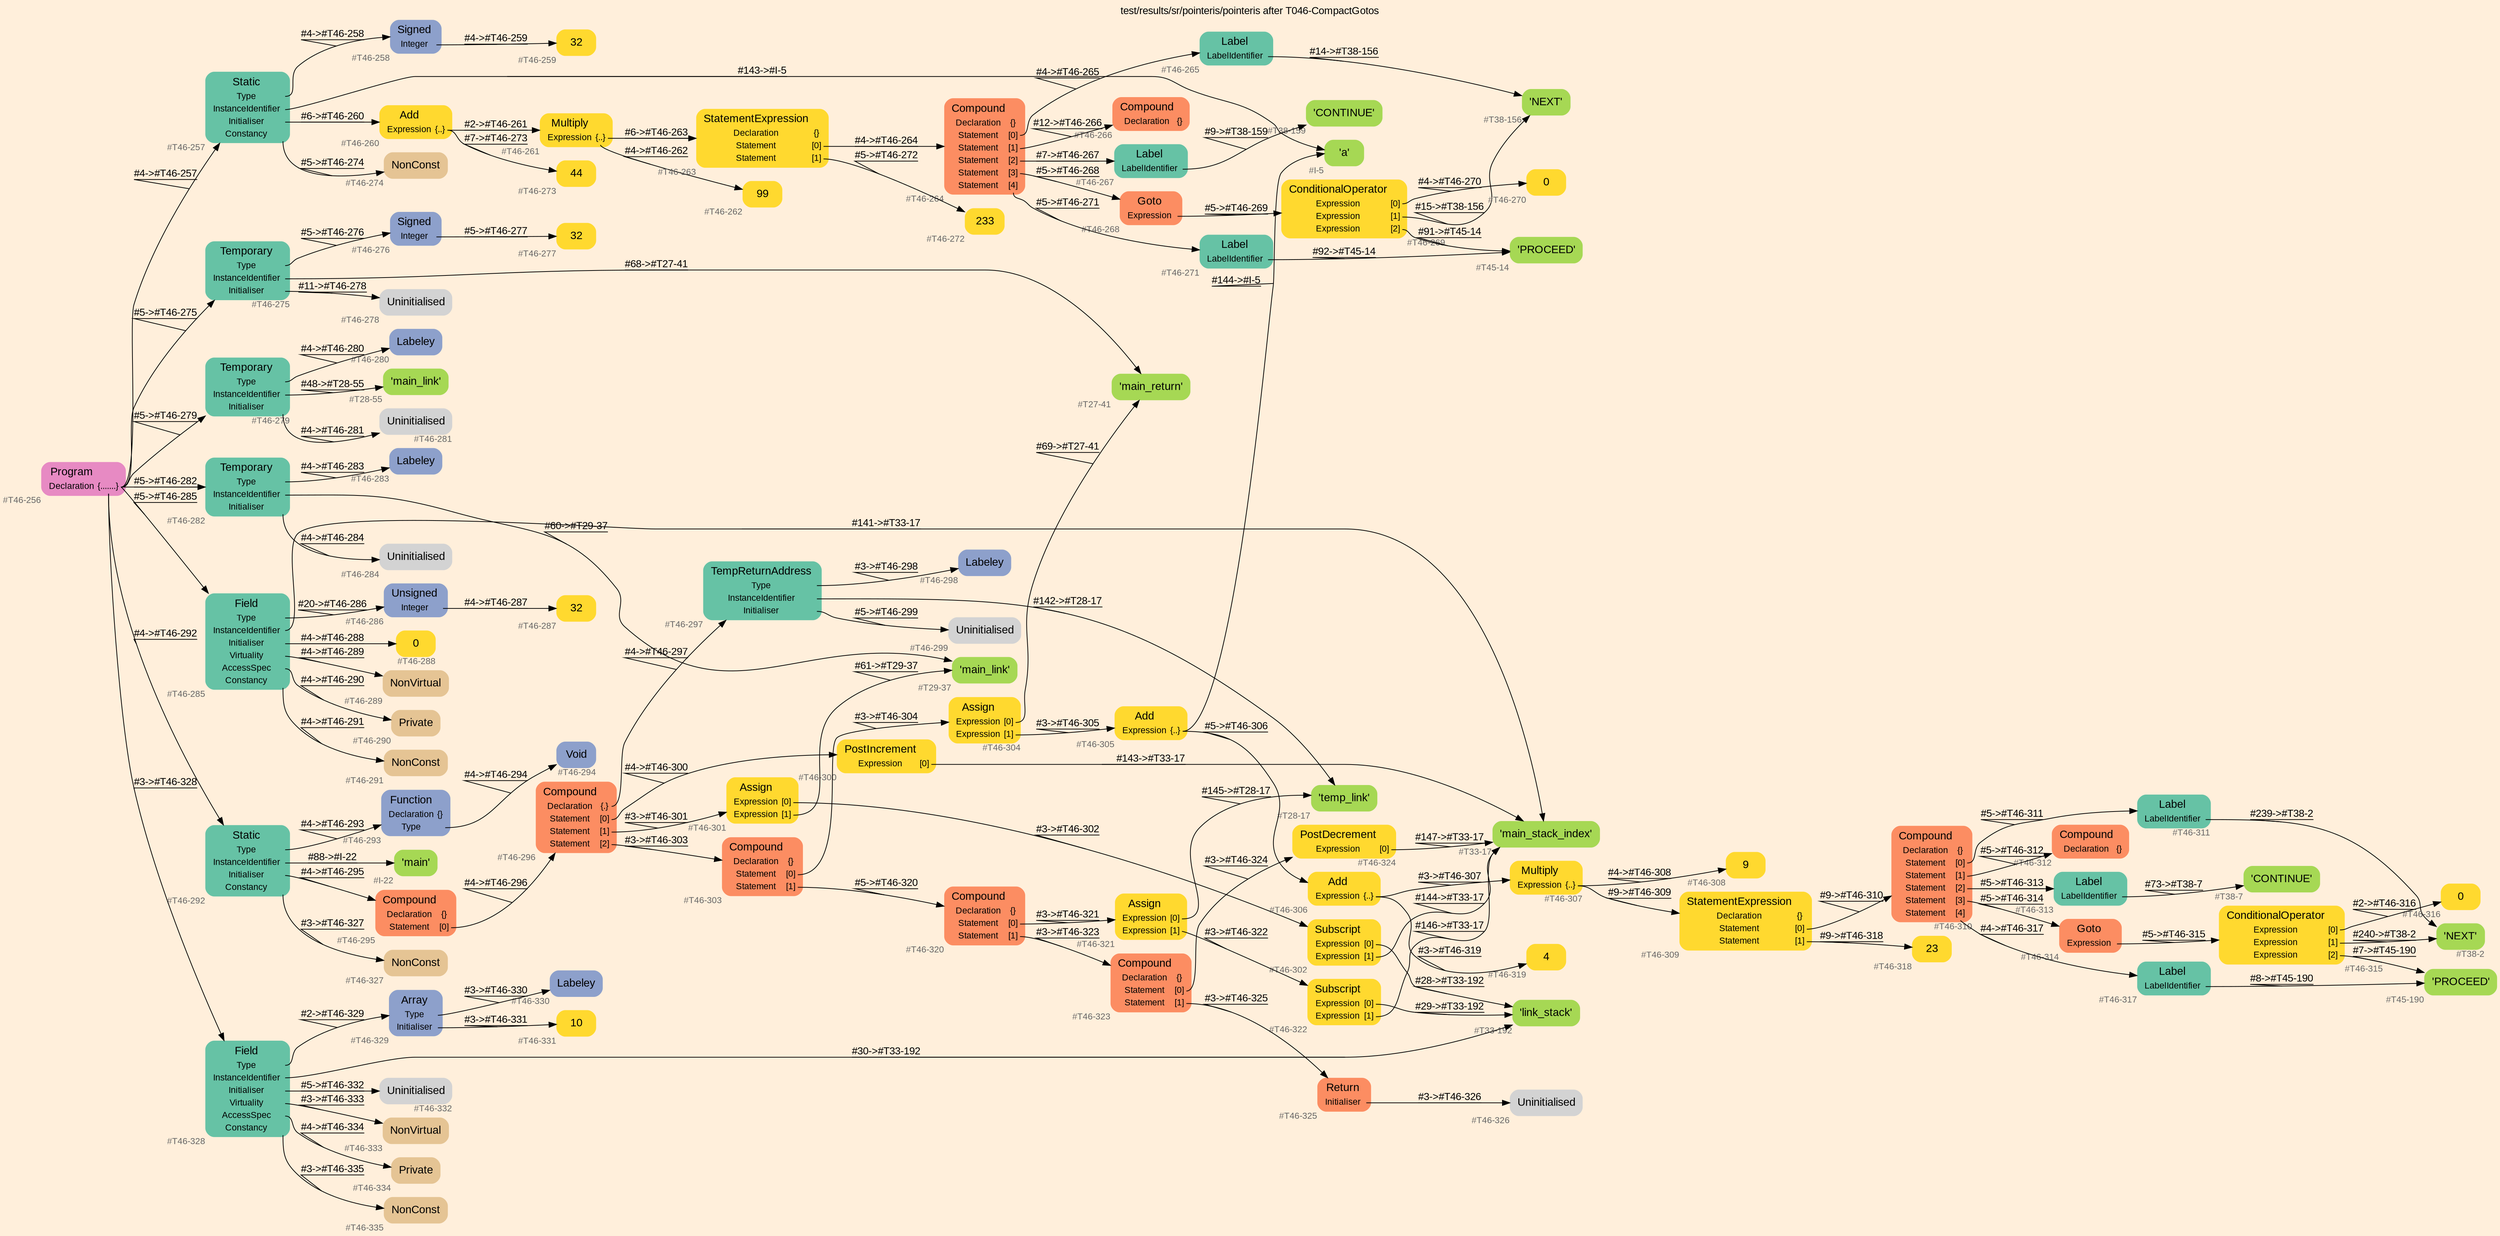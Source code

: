 digraph "test/results/sr/pointeris/pointeris after T046-CompactGotos" {
label = "test/results/sr/pointeris/pointeris after T046-CompactGotos"
labelloc = t
graph [
    rankdir = "LR"
    ranksep = 0.3
    bgcolor = antiquewhite1
    color = black
    fontcolor = black
    fontname = "Arial"
];
node [
    fontname = "Arial"
];
edge [
    fontname = "Arial"
];

// -------------------- node figure --------------------
// -------- block #T46-256 ----------
"#T46-256" [
    fillcolor = "/set28/4"
    xlabel = "#T46-256"
    fontsize = "12"
    fontcolor = grey40
    shape = "plaintext"
    label = <<TABLE BORDER="0" CELLBORDER="0" CELLSPACING="0">
     <TR><TD><FONT COLOR="black" POINT-SIZE="15">Program</FONT></TD></TR>
     <TR><TD><FONT COLOR="black" POINT-SIZE="12">Declaration</FONT></TD><TD PORT="port0"><FONT COLOR="black" POINT-SIZE="12">{.......}</FONT></TD></TR>
    </TABLE>>
    style = "rounded,filled"
];

// -------- block #T46-257 ----------
"#T46-257" [
    fillcolor = "/set28/1"
    xlabel = "#T46-257"
    fontsize = "12"
    fontcolor = grey40
    shape = "plaintext"
    label = <<TABLE BORDER="0" CELLBORDER="0" CELLSPACING="0">
     <TR><TD><FONT COLOR="black" POINT-SIZE="15">Static</FONT></TD></TR>
     <TR><TD><FONT COLOR="black" POINT-SIZE="12">Type</FONT></TD><TD PORT="port0"></TD></TR>
     <TR><TD><FONT COLOR="black" POINT-SIZE="12">InstanceIdentifier</FONT></TD><TD PORT="port1"></TD></TR>
     <TR><TD><FONT COLOR="black" POINT-SIZE="12">Initialiser</FONT></TD><TD PORT="port2"></TD></TR>
     <TR><TD><FONT COLOR="black" POINT-SIZE="12">Constancy</FONT></TD><TD PORT="port3"></TD></TR>
    </TABLE>>
    style = "rounded,filled"
];

// -------- block #T46-258 ----------
"#T46-258" [
    fillcolor = "/set28/3"
    xlabel = "#T46-258"
    fontsize = "12"
    fontcolor = grey40
    shape = "plaintext"
    label = <<TABLE BORDER="0" CELLBORDER="0" CELLSPACING="0">
     <TR><TD><FONT COLOR="black" POINT-SIZE="15">Signed</FONT></TD></TR>
     <TR><TD><FONT COLOR="black" POINT-SIZE="12">Integer</FONT></TD><TD PORT="port0"></TD></TR>
    </TABLE>>
    style = "rounded,filled"
];

// -------- block #T46-259 ----------
"#T46-259" [
    fillcolor = "/set28/6"
    xlabel = "#T46-259"
    fontsize = "12"
    fontcolor = grey40
    shape = "plaintext"
    label = <<TABLE BORDER="0" CELLBORDER="0" CELLSPACING="0">
     <TR><TD><FONT COLOR="black" POINT-SIZE="15">32</FONT></TD></TR>
    </TABLE>>
    style = "rounded,filled"
];

// -------- block #I-5 ----------
"#I-5" [
    fillcolor = "/set28/5"
    xlabel = "#I-5"
    fontsize = "12"
    fontcolor = grey40
    shape = "plaintext"
    label = <<TABLE BORDER="0" CELLBORDER="0" CELLSPACING="0">
     <TR><TD><FONT COLOR="black" POINT-SIZE="15">'a'</FONT></TD></TR>
    </TABLE>>
    style = "rounded,filled"
];

// -------- block #T46-260 ----------
"#T46-260" [
    fillcolor = "/set28/6"
    xlabel = "#T46-260"
    fontsize = "12"
    fontcolor = grey40
    shape = "plaintext"
    label = <<TABLE BORDER="0" CELLBORDER="0" CELLSPACING="0">
     <TR><TD><FONT COLOR="black" POINT-SIZE="15">Add</FONT></TD></TR>
     <TR><TD><FONT COLOR="black" POINT-SIZE="12">Expression</FONT></TD><TD PORT="port0"><FONT COLOR="black" POINT-SIZE="12">{..}</FONT></TD></TR>
    </TABLE>>
    style = "rounded,filled"
];

// -------- block #T46-261 ----------
"#T46-261" [
    fillcolor = "/set28/6"
    xlabel = "#T46-261"
    fontsize = "12"
    fontcolor = grey40
    shape = "plaintext"
    label = <<TABLE BORDER="0" CELLBORDER="0" CELLSPACING="0">
     <TR><TD><FONT COLOR="black" POINT-SIZE="15">Multiply</FONT></TD></TR>
     <TR><TD><FONT COLOR="black" POINT-SIZE="12">Expression</FONT></TD><TD PORT="port0"><FONT COLOR="black" POINT-SIZE="12">{..}</FONT></TD></TR>
    </TABLE>>
    style = "rounded,filled"
];

// -------- block #T46-262 ----------
"#T46-262" [
    fillcolor = "/set28/6"
    xlabel = "#T46-262"
    fontsize = "12"
    fontcolor = grey40
    shape = "plaintext"
    label = <<TABLE BORDER="0" CELLBORDER="0" CELLSPACING="0">
     <TR><TD><FONT COLOR="black" POINT-SIZE="15">99</FONT></TD></TR>
    </TABLE>>
    style = "rounded,filled"
];

// -------- block #T46-263 ----------
"#T46-263" [
    fillcolor = "/set28/6"
    xlabel = "#T46-263"
    fontsize = "12"
    fontcolor = grey40
    shape = "plaintext"
    label = <<TABLE BORDER="0" CELLBORDER="0" CELLSPACING="0">
     <TR><TD><FONT COLOR="black" POINT-SIZE="15">StatementExpression</FONT></TD></TR>
     <TR><TD><FONT COLOR="black" POINT-SIZE="12">Declaration</FONT></TD><TD PORT="port0"><FONT COLOR="black" POINT-SIZE="12">{}</FONT></TD></TR>
     <TR><TD><FONT COLOR="black" POINT-SIZE="12">Statement</FONT></TD><TD PORT="port1"><FONT COLOR="black" POINT-SIZE="12">[0]</FONT></TD></TR>
     <TR><TD><FONT COLOR="black" POINT-SIZE="12">Statement</FONT></TD><TD PORT="port2"><FONT COLOR="black" POINT-SIZE="12">[1]</FONT></TD></TR>
    </TABLE>>
    style = "rounded,filled"
];

// -------- block #T46-264 ----------
"#T46-264" [
    fillcolor = "/set28/2"
    xlabel = "#T46-264"
    fontsize = "12"
    fontcolor = grey40
    shape = "plaintext"
    label = <<TABLE BORDER="0" CELLBORDER="0" CELLSPACING="0">
     <TR><TD><FONT COLOR="black" POINT-SIZE="15">Compound</FONT></TD></TR>
     <TR><TD><FONT COLOR="black" POINT-SIZE="12">Declaration</FONT></TD><TD PORT="port0"><FONT COLOR="black" POINT-SIZE="12">{}</FONT></TD></TR>
     <TR><TD><FONT COLOR="black" POINT-SIZE="12">Statement</FONT></TD><TD PORT="port1"><FONT COLOR="black" POINT-SIZE="12">[0]</FONT></TD></TR>
     <TR><TD><FONT COLOR="black" POINT-SIZE="12">Statement</FONT></TD><TD PORT="port2"><FONT COLOR="black" POINT-SIZE="12">[1]</FONT></TD></TR>
     <TR><TD><FONT COLOR="black" POINT-SIZE="12">Statement</FONT></TD><TD PORT="port3"><FONT COLOR="black" POINT-SIZE="12">[2]</FONT></TD></TR>
     <TR><TD><FONT COLOR="black" POINT-SIZE="12">Statement</FONT></TD><TD PORT="port4"><FONT COLOR="black" POINT-SIZE="12">[3]</FONT></TD></TR>
     <TR><TD><FONT COLOR="black" POINT-SIZE="12">Statement</FONT></TD><TD PORT="port5"><FONT COLOR="black" POINT-SIZE="12">[4]</FONT></TD></TR>
    </TABLE>>
    style = "rounded,filled"
];

// -------- block #T46-265 ----------
"#T46-265" [
    fillcolor = "/set28/1"
    xlabel = "#T46-265"
    fontsize = "12"
    fontcolor = grey40
    shape = "plaintext"
    label = <<TABLE BORDER="0" CELLBORDER="0" CELLSPACING="0">
     <TR><TD><FONT COLOR="black" POINT-SIZE="15">Label</FONT></TD></TR>
     <TR><TD><FONT COLOR="black" POINT-SIZE="12">LabelIdentifier</FONT></TD><TD PORT="port0"></TD></TR>
    </TABLE>>
    style = "rounded,filled"
];

// -------- block #T38-156 ----------
"#T38-156" [
    fillcolor = "/set28/5"
    xlabel = "#T38-156"
    fontsize = "12"
    fontcolor = grey40
    shape = "plaintext"
    label = <<TABLE BORDER="0" CELLBORDER="0" CELLSPACING="0">
     <TR><TD><FONT COLOR="black" POINT-SIZE="15">'NEXT'</FONT></TD></TR>
    </TABLE>>
    style = "rounded,filled"
];

// -------- block #T46-266 ----------
"#T46-266" [
    fillcolor = "/set28/2"
    xlabel = "#T46-266"
    fontsize = "12"
    fontcolor = grey40
    shape = "plaintext"
    label = <<TABLE BORDER="0" CELLBORDER="0" CELLSPACING="0">
     <TR><TD><FONT COLOR="black" POINT-SIZE="15">Compound</FONT></TD></TR>
     <TR><TD><FONT COLOR="black" POINT-SIZE="12">Declaration</FONT></TD><TD PORT="port0"><FONT COLOR="black" POINT-SIZE="12">{}</FONT></TD></TR>
    </TABLE>>
    style = "rounded,filled"
];

// -------- block #T46-267 ----------
"#T46-267" [
    fillcolor = "/set28/1"
    xlabel = "#T46-267"
    fontsize = "12"
    fontcolor = grey40
    shape = "plaintext"
    label = <<TABLE BORDER="0" CELLBORDER="0" CELLSPACING="0">
     <TR><TD><FONT COLOR="black" POINT-SIZE="15">Label</FONT></TD></TR>
     <TR><TD><FONT COLOR="black" POINT-SIZE="12">LabelIdentifier</FONT></TD><TD PORT="port0"></TD></TR>
    </TABLE>>
    style = "rounded,filled"
];

// -------- block #T38-159 ----------
"#T38-159" [
    fillcolor = "/set28/5"
    xlabel = "#T38-159"
    fontsize = "12"
    fontcolor = grey40
    shape = "plaintext"
    label = <<TABLE BORDER="0" CELLBORDER="0" CELLSPACING="0">
     <TR><TD><FONT COLOR="black" POINT-SIZE="15">'CONTINUE'</FONT></TD></TR>
    </TABLE>>
    style = "rounded,filled"
];

// -------- block #T46-268 ----------
"#T46-268" [
    fillcolor = "/set28/2"
    xlabel = "#T46-268"
    fontsize = "12"
    fontcolor = grey40
    shape = "plaintext"
    label = <<TABLE BORDER="0" CELLBORDER="0" CELLSPACING="0">
     <TR><TD><FONT COLOR="black" POINT-SIZE="15">Goto</FONT></TD></TR>
     <TR><TD><FONT COLOR="black" POINT-SIZE="12">Expression</FONT></TD><TD PORT="port0"></TD></TR>
    </TABLE>>
    style = "rounded,filled"
];

// -------- block #T46-269 ----------
"#T46-269" [
    fillcolor = "/set28/6"
    xlabel = "#T46-269"
    fontsize = "12"
    fontcolor = grey40
    shape = "plaintext"
    label = <<TABLE BORDER="0" CELLBORDER="0" CELLSPACING="0">
     <TR><TD><FONT COLOR="black" POINT-SIZE="15">ConditionalOperator</FONT></TD></TR>
     <TR><TD><FONT COLOR="black" POINT-SIZE="12">Expression</FONT></TD><TD PORT="port0"><FONT COLOR="black" POINT-SIZE="12">[0]</FONT></TD></TR>
     <TR><TD><FONT COLOR="black" POINT-SIZE="12">Expression</FONT></TD><TD PORT="port1"><FONT COLOR="black" POINT-SIZE="12">[1]</FONT></TD></TR>
     <TR><TD><FONT COLOR="black" POINT-SIZE="12">Expression</FONT></TD><TD PORT="port2"><FONT COLOR="black" POINT-SIZE="12">[2]</FONT></TD></TR>
    </TABLE>>
    style = "rounded,filled"
];

// -------- block #T46-270 ----------
"#T46-270" [
    fillcolor = "/set28/6"
    xlabel = "#T46-270"
    fontsize = "12"
    fontcolor = grey40
    shape = "plaintext"
    label = <<TABLE BORDER="0" CELLBORDER="0" CELLSPACING="0">
     <TR><TD><FONT COLOR="black" POINT-SIZE="15">0</FONT></TD></TR>
    </TABLE>>
    style = "rounded,filled"
];

// -------- block #T45-14 ----------
"#T45-14" [
    fillcolor = "/set28/5"
    xlabel = "#T45-14"
    fontsize = "12"
    fontcolor = grey40
    shape = "plaintext"
    label = <<TABLE BORDER="0" CELLBORDER="0" CELLSPACING="0">
     <TR><TD><FONT COLOR="black" POINT-SIZE="15">'PROCEED'</FONT></TD></TR>
    </TABLE>>
    style = "rounded,filled"
];

// -------- block #T46-271 ----------
"#T46-271" [
    fillcolor = "/set28/1"
    xlabel = "#T46-271"
    fontsize = "12"
    fontcolor = grey40
    shape = "plaintext"
    label = <<TABLE BORDER="0" CELLBORDER="0" CELLSPACING="0">
     <TR><TD><FONT COLOR="black" POINT-SIZE="15">Label</FONT></TD></TR>
     <TR><TD><FONT COLOR="black" POINT-SIZE="12">LabelIdentifier</FONT></TD><TD PORT="port0"></TD></TR>
    </TABLE>>
    style = "rounded,filled"
];

// -------- block #T46-272 ----------
"#T46-272" [
    fillcolor = "/set28/6"
    xlabel = "#T46-272"
    fontsize = "12"
    fontcolor = grey40
    shape = "plaintext"
    label = <<TABLE BORDER="0" CELLBORDER="0" CELLSPACING="0">
     <TR><TD><FONT COLOR="black" POINT-SIZE="15">233</FONT></TD></TR>
    </TABLE>>
    style = "rounded,filled"
];

// -------- block #T46-273 ----------
"#T46-273" [
    fillcolor = "/set28/6"
    xlabel = "#T46-273"
    fontsize = "12"
    fontcolor = grey40
    shape = "plaintext"
    label = <<TABLE BORDER="0" CELLBORDER="0" CELLSPACING="0">
     <TR><TD><FONT COLOR="black" POINT-SIZE="15">44</FONT></TD></TR>
    </TABLE>>
    style = "rounded,filled"
];

// -------- block #T46-274 ----------
"#T46-274" [
    fillcolor = "/set28/7"
    xlabel = "#T46-274"
    fontsize = "12"
    fontcolor = grey40
    shape = "plaintext"
    label = <<TABLE BORDER="0" CELLBORDER="0" CELLSPACING="0">
     <TR><TD><FONT COLOR="black" POINT-SIZE="15">NonConst</FONT></TD></TR>
    </TABLE>>
    style = "rounded,filled"
];

// -------- block #T46-275 ----------
"#T46-275" [
    fillcolor = "/set28/1"
    xlabel = "#T46-275"
    fontsize = "12"
    fontcolor = grey40
    shape = "plaintext"
    label = <<TABLE BORDER="0" CELLBORDER="0" CELLSPACING="0">
     <TR><TD><FONT COLOR="black" POINT-SIZE="15">Temporary</FONT></TD></TR>
     <TR><TD><FONT COLOR="black" POINT-SIZE="12">Type</FONT></TD><TD PORT="port0"></TD></TR>
     <TR><TD><FONT COLOR="black" POINT-SIZE="12">InstanceIdentifier</FONT></TD><TD PORT="port1"></TD></TR>
     <TR><TD><FONT COLOR="black" POINT-SIZE="12">Initialiser</FONT></TD><TD PORT="port2"></TD></TR>
    </TABLE>>
    style = "rounded,filled"
];

// -------- block #T46-276 ----------
"#T46-276" [
    fillcolor = "/set28/3"
    xlabel = "#T46-276"
    fontsize = "12"
    fontcolor = grey40
    shape = "plaintext"
    label = <<TABLE BORDER="0" CELLBORDER="0" CELLSPACING="0">
     <TR><TD><FONT COLOR="black" POINT-SIZE="15">Signed</FONT></TD></TR>
     <TR><TD><FONT COLOR="black" POINT-SIZE="12">Integer</FONT></TD><TD PORT="port0"></TD></TR>
    </TABLE>>
    style = "rounded,filled"
];

// -------- block #T46-277 ----------
"#T46-277" [
    fillcolor = "/set28/6"
    xlabel = "#T46-277"
    fontsize = "12"
    fontcolor = grey40
    shape = "plaintext"
    label = <<TABLE BORDER="0" CELLBORDER="0" CELLSPACING="0">
     <TR><TD><FONT COLOR="black" POINT-SIZE="15">32</FONT></TD></TR>
    </TABLE>>
    style = "rounded,filled"
];

// -------- block #T27-41 ----------
"#T27-41" [
    fillcolor = "/set28/5"
    xlabel = "#T27-41"
    fontsize = "12"
    fontcolor = grey40
    shape = "plaintext"
    label = <<TABLE BORDER="0" CELLBORDER="0" CELLSPACING="0">
     <TR><TD><FONT COLOR="black" POINT-SIZE="15">'main_return'</FONT></TD></TR>
    </TABLE>>
    style = "rounded,filled"
];

// -------- block #T46-278 ----------
"#T46-278" [
    xlabel = "#T46-278"
    fontsize = "12"
    fontcolor = grey40
    shape = "plaintext"
    label = <<TABLE BORDER="0" CELLBORDER="0" CELLSPACING="0">
     <TR><TD><FONT COLOR="black" POINT-SIZE="15">Uninitialised</FONT></TD></TR>
    </TABLE>>
    style = "rounded,filled"
];

// -------- block #T46-279 ----------
"#T46-279" [
    fillcolor = "/set28/1"
    xlabel = "#T46-279"
    fontsize = "12"
    fontcolor = grey40
    shape = "plaintext"
    label = <<TABLE BORDER="0" CELLBORDER="0" CELLSPACING="0">
     <TR><TD><FONT COLOR="black" POINT-SIZE="15">Temporary</FONT></TD></TR>
     <TR><TD><FONT COLOR="black" POINT-SIZE="12">Type</FONT></TD><TD PORT="port0"></TD></TR>
     <TR><TD><FONT COLOR="black" POINT-SIZE="12">InstanceIdentifier</FONT></TD><TD PORT="port1"></TD></TR>
     <TR><TD><FONT COLOR="black" POINT-SIZE="12">Initialiser</FONT></TD><TD PORT="port2"></TD></TR>
    </TABLE>>
    style = "rounded,filled"
];

// -------- block #T46-280 ----------
"#T46-280" [
    fillcolor = "/set28/3"
    xlabel = "#T46-280"
    fontsize = "12"
    fontcolor = grey40
    shape = "plaintext"
    label = <<TABLE BORDER="0" CELLBORDER="0" CELLSPACING="0">
     <TR><TD><FONT COLOR="black" POINT-SIZE="15">Labeley</FONT></TD></TR>
    </TABLE>>
    style = "rounded,filled"
];

// -------- block #T28-55 ----------
"#T28-55" [
    fillcolor = "/set28/5"
    xlabel = "#T28-55"
    fontsize = "12"
    fontcolor = grey40
    shape = "plaintext"
    label = <<TABLE BORDER="0" CELLBORDER="0" CELLSPACING="0">
     <TR><TD><FONT COLOR="black" POINT-SIZE="15">'main_link'</FONT></TD></TR>
    </TABLE>>
    style = "rounded,filled"
];

// -------- block #T46-281 ----------
"#T46-281" [
    xlabel = "#T46-281"
    fontsize = "12"
    fontcolor = grey40
    shape = "plaintext"
    label = <<TABLE BORDER="0" CELLBORDER="0" CELLSPACING="0">
     <TR><TD><FONT COLOR="black" POINT-SIZE="15">Uninitialised</FONT></TD></TR>
    </TABLE>>
    style = "rounded,filled"
];

// -------- block #T46-282 ----------
"#T46-282" [
    fillcolor = "/set28/1"
    xlabel = "#T46-282"
    fontsize = "12"
    fontcolor = grey40
    shape = "plaintext"
    label = <<TABLE BORDER="0" CELLBORDER="0" CELLSPACING="0">
     <TR><TD><FONT COLOR="black" POINT-SIZE="15">Temporary</FONT></TD></TR>
     <TR><TD><FONT COLOR="black" POINT-SIZE="12">Type</FONT></TD><TD PORT="port0"></TD></TR>
     <TR><TD><FONT COLOR="black" POINT-SIZE="12">InstanceIdentifier</FONT></TD><TD PORT="port1"></TD></TR>
     <TR><TD><FONT COLOR="black" POINT-SIZE="12">Initialiser</FONT></TD><TD PORT="port2"></TD></TR>
    </TABLE>>
    style = "rounded,filled"
];

// -------- block #T46-283 ----------
"#T46-283" [
    fillcolor = "/set28/3"
    xlabel = "#T46-283"
    fontsize = "12"
    fontcolor = grey40
    shape = "plaintext"
    label = <<TABLE BORDER="0" CELLBORDER="0" CELLSPACING="0">
     <TR><TD><FONT COLOR="black" POINT-SIZE="15">Labeley</FONT></TD></TR>
    </TABLE>>
    style = "rounded,filled"
];

// -------- block #T29-37 ----------
"#T29-37" [
    fillcolor = "/set28/5"
    xlabel = "#T29-37"
    fontsize = "12"
    fontcolor = grey40
    shape = "plaintext"
    label = <<TABLE BORDER="0" CELLBORDER="0" CELLSPACING="0">
     <TR><TD><FONT COLOR="black" POINT-SIZE="15">'main_link'</FONT></TD></TR>
    </TABLE>>
    style = "rounded,filled"
];

// -------- block #T46-284 ----------
"#T46-284" [
    xlabel = "#T46-284"
    fontsize = "12"
    fontcolor = grey40
    shape = "plaintext"
    label = <<TABLE BORDER="0" CELLBORDER="0" CELLSPACING="0">
     <TR><TD><FONT COLOR="black" POINT-SIZE="15">Uninitialised</FONT></TD></TR>
    </TABLE>>
    style = "rounded,filled"
];

// -------- block #T46-285 ----------
"#T46-285" [
    fillcolor = "/set28/1"
    xlabel = "#T46-285"
    fontsize = "12"
    fontcolor = grey40
    shape = "plaintext"
    label = <<TABLE BORDER="0" CELLBORDER="0" CELLSPACING="0">
     <TR><TD><FONT COLOR="black" POINT-SIZE="15">Field</FONT></TD></TR>
     <TR><TD><FONT COLOR="black" POINT-SIZE="12">Type</FONT></TD><TD PORT="port0"></TD></TR>
     <TR><TD><FONT COLOR="black" POINT-SIZE="12">InstanceIdentifier</FONT></TD><TD PORT="port1"></TD></TR>
     <TR><TD><FONT COLOR="black" POINT-SIZE="12">Initialiser</FONT></TD><TD PORT="port2"></TD></TR>
     <TR><TD><FONT COLOR="black" POINT-SIZE="12">Virtuality</FONT></TD><TD PORT="port3"></TD></TR>
     <TR><TD><FONT COLOR="black" POINT-SIZE="12">AccessSpec</FONT></TD><TD PORT="port4"></TD></TR>
     <TR><TD><FONT COLOR="black" POINT-SIZE="12">Constancy</FONT></TD><TD PORT="port5"></TD></TR>
    </TABLE>>
    style = "rounded,filled"
];

// -------- block #T46-286 ----------
"#T46-286" [
    fillcolor = "/set28/3"
    xlabel = "#T46-286"
    fontsize = "12"
    fontcolor = grey40
    shape = "plaintext"
    label = <<TABLE BORDER="0" CELLBORDER="0" CELLSPACING="0">
     <TR><TD><FONT COLOR="black" POINT-SIZE="15">Unsigned</FONT></TD></TR>
     <TR><TD><FONT COLOR="black" POINT-SIZE="12">Integer</FONT></TD><TD PORT="port0"></TD></TR>
    </TABLE>>
    style = "rounded,filled"
];

// -------- block #T46-287 ----------
"#T46-287" [
    fillcolor = "/set28/6"
    xlabel = "#T46-287"
    fontsize = "12"
    fontcolor = grey40
    shape = "plaintext"
    label = <<TABLE BORDER="0" CELLBORDER="0" CELLSPACING="0">
     <TR><TD><FONT COLOR="black" POINT-SIZE="15">32</FONT></TD></TR>
    </TABLE>>
    style = "rounded,filled"
];

// -------- block #T33-17 ----------
"#T33-17" [
    fillcolor = "/set28/5"
    xlabel = "#T33-17"
    fontsize = "12"
    fontcolor = grey40
    shape = "plaintext"
    label = <<TABLE BORDER="0" CELLBORDER="0" CELLSPACING="0">
     <TR><TD><FONT COLOR="black" POINT-SIZE="15">'main_stack_index'</FONT></TD></TR>
    </TABLE>>
    style = "rounded,filled"
];

// -------- block #T46-288 ----------
"#T46-288" [
    fillcolor = "/set28/6"
    xlabel = "#T46-288"
    fontsize = "12"
    fontcolor = grey40
    shape = "plaintext"
    label = <<TABLE BORDER="0" CELLBORDER="0" CELLSPACING="0">
     <TR><TD><FONT COLOR="black" POINT-SIZE="15">0</FONT></TD></TR>
    </TABLE>>
    style = "rounded,filled"
];

// -------- block #T46-289 ----------
"#T46-289" [
    fillcolor = "/set28/7"
    xlabel = "#T46-289"
    fontsize = "12"
    fontcolor = grey40
    shape = "plaintext"
    label = <<TABLE BORDER="0" CELLBORDER="0" CELLSPACING="0">
     <TR><TD><FONT COLOR="black" POINT-SIZE="15">NonVirtual</FONT></TD></TR>
    </TABLE>>
    style = "rounded,filled"
];

// -------- block #T46-290 ----------
"#T46-290" [
    fillcolor = "/set28/7"
    xlabel = "#T46-290"
    fontsize = "12"
    fontcolor = grey40
    shape = "plaintext"
    label = <<TABLE BORDER="0" CELLBORDER="0" CELLSPACING="0">
     <TR><TD><FONT COLOR="black" POINT-SIZE="15">Private</FONT></TD></TR>
    </TABLE>>
    style = "rounded,filled"
];

// -------- block #T46-291 ----------
"#T46-291" [
    fillcolor = "/set28/7"
    xlabel = "#T46-291"
    fontsize = "12"
    fontcolor = grey40
    shape = "plaintext"
    label = <<TABLE BORDER="0" CELLBORDER="0" CELLSPACING="0">
     <TR><TD><FONT COLOR="black" POINT-SIZE="15">NonConst</FONT></TD></TR>
    </TABLE>>
    style = "rounded,filled"
];

// -------- block #T46-292 ----------
"#T46-292" [
    fillcolor = "/set28/1"
    xlabel = "#T46-292"
    fontsize = "12"
    fontcolor = grey40
    shape = "plaintext"
    label = <<TABLE BORDER="0" CELLBORDER="0" CELLSPACING="0">
     <TR><TD><FONT COLOR="black" POINT-SIZE="15">Static</FONT></TD></TR>
     <TR><TD><FONT COLOR="black" POINT-SIZE="12">Type</FONT></TD><TD PORT="port0"></TD></TR>
     <TR><TD><FONT COLOR="black" POINT-SIZE="12">InstanceIdentifier</FONT></TD><TD PORT="port1"></TD></TR>
     <TR><TD><FONT COLOR="black" POINT-SIZE="12">Initialiser</FONT></TD><TD PORT="port2"></TD></TR>
     <TR><TD><FONT COLOR="black" POINT-SIZE="12">Constancy</FONT></TD><TD PORT="port3"></TD></TR>
    </TABLE>>
    style = "rounded,filled"
];

// -------- block #T46-293 ----------
"#T46-293" [
    fillcolor = "/set28/3"
    xlabel = "#T46-293"
    fontsize = "12"
    fontcolor = grey40
    shape = "plaintext"
    label = <<TABLE BORDER="0" CELLBORDER="0" CELLSPACING="0">
     <TR><TD><FONT COLOR="black" POINT-SIZE="15">Function</FONT></TD></TR>
     <TR><TD><FONT COLOR="black" POINT-SIZE="12">Declaration</FONT></TD><TD PORT="port0"><FONT COLOR="black" POINT-SIZE="12">{}</FONT></TD></TR>
     <TR><TD><FONT COLOR="black" POINT-SIZE="12">Type</FONT></TD><TD PORT="port1"></TD></TR>
    </TABLE>>
    style = "rounded,filled"
];

// -------- block #T46-294 ----------
"#T46-294" [
    fillcolor = "/set28/3"
    xlabel = "#T46-294"
    fontsize = "12"
    fontcolor = grey40
    shape = "plaintext"
    label = <<TABLE BORDER="0" CELLBORDER="0" CELLSPACING="0">
     <TR><TD><FONT COLOR="black" POINT-SIZE="15">Void</FONT></TD></TR>
    </TABLE>>
    style = "rounded,filled"
];

// -------- block #I-22 ----------
"#I-22" [
    fillcolor = "/set28/5"
    xlabel = "#I-22"
    fontsize = "12"
    fontcolor = grey40
    shape = "plaintext"
    label = <<TABLE BORDER="0" CELLBORDER="0" CELLSPACING="0">
     <TR><TD><FONT COLOR="black" POINT-SIZE="15">'main'</FONT></TD></TR>
    </TABLE>>
    style = "rounded,filled"
];

// -------- block #T46-295 ----------
"#T46-295" [
    fillcolor = "/set28/2"
    xlabel = "#T46-295"
    fontsize = "12"
    fontcolor = grey40
    shape = "plaintext"
    label = <<TABLE BORDER="0" CELLBORDER="0" CELLSPACING="0">
     <TR><TD><FONT COLOR="black" POINT-SIZE="15">Compound</FONT></TD></TR>
     <TR><TD><FONT COLOR="black" POINT-SIZE="12">Declaration</FONT></TD><TD PORT="port0"><FONT COLOR="black" POINT-SIZE="12">{}</FONT></TD></TR>
     <TR><TD><FONT COLOR="black" POINT-SIZE="12">Statement</FONT></TD><TD PORT="port1"><FONT COLOR="black" POINT-SIZE="12">[0]</FONT></TD></TR>
    </TABLE>>
    style = "rounded,filled"
];

// -------- block #T46-296 ----------
"#T46-296" [
    fillcolor = "/set28/2"
    xlabel = "#T46-296"
    fontsize = "12"
    fontcolor = grey40
    shape = "plaintext"
    label = <<TABLE BORDER="0" CELLBORDER="0" CELLSPACING="0">
     <TR><TD><FONT COLOR="black" POINT-SIZE="15">Compound</FONT></TD></TR>
     <TR><TD><FONT COLOR="black" POINT-SIZE="12">Declaration</FONT></TD><TD PORT="port0"><FONT COLOR="black" POINT-SIZE="12">{.}</FONT></TD></TR>
     <TR><TD><FONT COLOR="black" POINT-SIZE="12">Statement</FONT></TD><TD PORT="port1"><FONT COLOR="black" POINT-SIZE="12">[0]</FONT></TD></TR>
     <TR><TD><FONT COLOR="black" POINT-SIZE="12">Statement</FONT></TD><TD PORT="port2"><FONT COLOR="black" POINT-SIZE="12">[1]</FONT></TD></TR>
     <TR><TD><FONT COLOR="black" POINT-SIZE="12">Statement</FONT></TD><TD PORT="port3"><FONT COLOR="black" POINT-SIZE="12">[2]</FONT></TD></TR>
    </TABLE>>
    style = "rounded,filled"
];

// -------- block #T46-297 ----------
"#T46-297" [
    fillcolor = "/set28/1"
    xlabel = "#T46-297"
    fontsize = "12"
    fontcolor = grey40
    shape = "plaintext"
    label = <<TABLE BORDER="0" CELLBORDER="0" CELLSPACING="0">
     <TR><TD><FONT COLOR="black" POINT-SIZE="15">TempReturnAddress</FONT></TD></TR>
     <TR><TD><FONT COLOR="black" POINT-SIZE="12">Type</FONT></TD><TD PORT="port0"></TD></TR>
     <TR><TD><FONT COLOR="black" POINT-SIZE="12">InstanceIdentifier</FONT></TD><TD PORT="port1"></TD></TR>
     <TR><TD><FONT COLOR="black" POINT-SIZE="12">Initialiser</FONT></TD><TD PORT="port2"></TD></TR>
    </TABLE>>
    style = "rounded,filled"
];

// -------- block #T46-298 ----------
"#T46-298" [
    fillcolor = "/set28/3"
    xlabel = "#T46-298"
    fontsize = "12"
    fontcolor = grey40
    shape = "plaintext"
    label = <<TABLE BORDER="0" CELLBORDER="0" CELLSPACING="0">
     <TR><TD><FONT COLOR="black" POINT-SIZE="15">Labeley</FONT></TD></TR>
    </TABLE>>
    style = "rounded,filled"
];

// -------- block #T28-17 ----------
"#T28-17" [
    fillcolor = "/set28/5"
    xlabel = "#T28-17"
    fontsize = "12"
    fontcolor = grey40
    shape = "plaintext"
    label = <<TABLE BORDER="0" CELLBORDER="0" CELLSPACING="0">
     <TR><TD><FONT COLOR="black" POINT-SIZE="15">'temp_link'</FONT></TD></TR>
    </TABLE>>
    style = "rounded,filled"
];

// -------- block #T46-299 ----------
"#T46-299" [
    xlabel = "#T46-299"
    fontsize = "12"
    fontcolor = grey40
    shape = "plaintext"
    label = <<TABLE BORDER="0" CELLBORDER="0" CELLSPACING="0">
     <TR><TD><FONT COLOR="black" POINT-SIZE="15">Uninitialised</FONT></TD></TR>
    </TABLE>>
    style = "rounded,filled"
];

// -------- block #T46-300 ----------
"#T46-300" [
    fillcolor = "/set28/6"
    xlabel = "#T46-300"
    fontsize = "12"
    fontcolor = grey40
    shape = "plaintext"
    label = <<TABLE BORDER="0" CELLBORDER="0" CELLSPACING="0">
     <TR><TD><FONT COLOR="black" POINT-SIZE="15">PostIncrement</FONT></TD></TR>
     <TR><TD><FONT COLOR="black" POINT-SIZE="12">Expression</FONT></TD><TD PORT="port0"><FONT COLOR="black" POINT-SIZE="12">[0]</FONT></TD></TR>
    </TABLE>>
    style = "rounded,filled"
];

// -------- block #T46-301 ----------
"#T46-301" [
    fillcolor = "/set28/6"
    xlabel = "#T46-301"
    fontsize = "12"
    fontcolor = grey40
    shape = "plaintext"
    label = <<TABLE BORDER="0" CELLBORDER="0" CELLSPACING="0">
     <TR><TD><FONT COLOR="black" POINT-SIZE="15">Assign</FONT></TD></TR>
     <TR><TD><FONT COLOR="black" POINT-SIZE="12">Expression</FONT></TD><TD PORT="port0"><FONT COLOR="black" POINT-SIZE="12">[0]</FONT></TD></TR>
     <TR><TD><FONT COLOR="black" POINT-SIZE="12">Expression</FONT></TD><TD PORT="port1"><FONT COLOR="black" POINT-SIZE="12">[1]</FONT></TD></TR>
    </TABLE>>
    style = "rounded,filled"
];

// -------- block #T46-302 ----------
"#T46-302" [
    fillcolor = "/set28/6"
    xlabel = "#T46-302"
    fontsize = "12"
    fontcolor = grey40
    shape = "plaintext"
    label = <<TABLE BORDER="0" CELLBORDER="0" CELLSPACING="0">
     <TR><TD><FONT COLOR="black" POINT-SIZE="15">Subscript</FONT></TD></TR>
     <TR><TD><FONT COLOR="black" POINT-SIZE="12">Expression</FONT></TD><TD PORT="port0"><FONT COLOR="black" POINT-SIZE="12">[0]</FONT></TD></TR>
     <TR><TD><FONT COLOR="black" POINT-SIZE="12">Expression</FONT></TD><TD PORT="port1"><FONT COLOR="black" POINT-SIZE="12">[1]</FONT></TD></TR>
    </TABLE>>
    style = "rounded,filled"
];

// -------- block #T33-192 ----------
"#T33-192" [
    fillcolor = "/set28/5"
    xlabel = "#T33-192"
    fontsize = "12"
    fontcolor = grey40
    shape = "plaintext"
    label = <<TABLE BORDER="0" CELLBORDER="0" CELLSPACING="0">
     <TR><TD><FONT COLOR="black" POINT-SIZE="15">'link_stack'</FONT></TD></TR>
    </TABLE>>
    style = "rounded,filled"
];

// -------- block #T46-303 ----------
"#T46-303" [
    fillcolor = "/set28/2"
    xlabel = "#T46-303"
    fontsize = "12"
    fontcolor = grey40
    shape = "plaintext"
    label = <<TABLE BORDER="0" CELLBORDER="0" CELLSPACING="0">
     <TR><TD><FONT COLOR="black" POINT-SIZE="15">Compound</FONT></TD></TR>
     <TR><TD><FONT COLOR="black" POINT-SIZE="12">Declaration</FONT></TD><TD PORT="port0"><FONT COLOR="black" POINT-SIZE="12">{}</FONT></TD></TR>
     <TR><TD><FONT COLOR="black" POINT-SIZE="12">Statement</FONT></TD><TD PORT="port1"><FONT COLOR="black" POINT-SIZE="12">[0]</FONT></TD></TR>
     <TR><TD><FONT COLOR="black" POINT-SIZE="12">Statement</FONT></TD><TD PORT="port2"><FONT COLOR="black" POINT-SIZE="12">[1]</FONT></TD></TR>
    </TABLE>>
    style = "rounded,filled"
];

// -------- block #T46-304 ----------
"#T46-304" [
    fillcolor = "/set28/6"
    xlabel = "#T46-304"
    fontsize = "12"
    fontcolor = grey40
    shape = "plaintext"
    label = <<TABLE BORDER="0" CELLBORDER="0" CELLSPACING="0">
     <TR><TD><FONT COLOR="black" POINT-SIZE="15">Assign</FONT></TD></TR>
     <TR><TD><FONT COLOR="black" POINT-SIZE="12">Expression</FONT></TD><TD PORT="port0"><FONT COLOR="black" POINT-SIZE="12">[0]</FONT></TD></TR>
     <TR><TD><FONT COLOR="black" POINT-SIZE="12">Expression</FONT></TD><TD PORT="port1"><FONT COLOR="black" POINT-SIZE="12">[1]</FONT></TD></TR>
    </TABLE>>
    style = "rounded,filled"
];

// -------- block #T46-305 ----------
"#T46-305" [
    fillcolor = "/set28/6"
    xlabel = "#T46-305"
    fontsize = "12"
    fontcolor = grey40
    shape = "plaintext"
    label = <<TABLE BORDER="0" CELLBORDER="0" CELLSPACING="0">
     <TR><TD><FONT COLOR="black" POINT-SIZE="15">Add</FONT></TD></TR>
     <TR><TD><FONT COLOR="black" POINT-SIZE="12">Expression</FONT></TD><TD PORT="port0"><FONT COLOR="black" POINT-SIZE="12">{..}</FONT></TD></TR>
    </TABLE>>
    style = "rounded,filled"
];

// -------- block #T46-306 ----------
"#T46-306" [
    fillcolor = "/set28/6"
    xlabel = "#T46-306"
    fontsize = "12"
    fontcolor = grey40
    shape = "plaintext"
    label = <<TABLE BORDER="0" CELLBORDER="0" CELLSPACING="0">
     <TR><TD><FONT COLOR="black" POINT-SIZE="15">Add</FONT></TD></TR>
     <TR><TD><FONT COLOR="black" POINT-SIZE="12">Expression</FONT></TD><TD PORT="port0"><FONT COLOR="black" POINT-SIZE="12">{..}</FONT></TD></TR>
    </TABLE>>
    style = "rounded,filled"
];

// -------- block #T46-307 ----------
"#T46-307" [
    fillcolor = "/set28/6"
    xlabel = "#T46-307"
    fontsize = "12"
    fontcolor = grey40
    shape = "plaintext"
    label = <<TABLE BORDER="0" CELLBORDER="0" CELLSPACING="0">
     <TR><TD><FONT COLOR="black" POINT-SIZE="15">Multiply</FONT></TD></TR>
     <TR><TD><FONT COLOR="black" POINT-SIZE="12">Expression</FONT></TD><TD PORT="port0"><FONT COLOR="black" POINT-SIZE="12">{..}</FONT></TD></TR>
    </TABLE>>
    style = "rounded,filled"
];

// -------- block #T46-308 ----------
"#T46-308" [
    fillcolor = "/set28/6"
    xlabel = "#T46-308"
    fontsize = "12"
    fontcolor = grey40
    shape = "plaintext"
    label = <<TABLE BORDER="0" CELLBORDER="0" CELLSPACING="0">
     <TR><TD><FONT COLOR="black" POINT-SIZE="15">9</FONT></TD></TR>
    </TABLE>>
    style = "rounded,filled"
];

// -------- block #T46-309 ----------
"#T46-309" [
    fillcolor = "/set28/6"
    xlabel = "#T46-309"
    fontsize = "12"
    fontcolor = grey40
    shape = "plaintext"
    label = <<TABLE BORDER="0" CELLBORDER="0" CELLSPACING="0">
     <TR><TD><FONT COLOR="black" POINT-SIZE="15">StatementExpression</FONT></TD></TR>
     <TR><TD><FONT COLOR="black" POINT-SIZE="12">Declaration</FONT></TD><TD PORT="port0"><FONT COLOR="black" POINT-SIZE="12">{}</FONT></TD></TR>
     <TR><TD><FONT COLOR="black" POINT-SIZE="12">Statement</FONT></TD><TD PORT="port1"><FONT COLOR="black" POINT-SIZE="12">[0]</FONT></TD></TR>
     <TR><TD><FONT COLOR="black" POINT-SIZE="12">Statement</FONT></TD><TD PORT="port2"><FONT COLOR="black" POINT-SIZE="12">[1]</FONT></TD></TR>
    </TABLE>>
    style = "rounded,filled"
];

// -------- block #T46-310 ----------
"#T46-310" [
    fillcolor = "/set28/2"
    xlabel = "#T46-310"
    fontsize = "12"
    fontcolor = grey40
    shape = "plaintext"
    label = <<TABLE BORDER="0" CELLBORDER="0" CELLSPACING="0">
     <TR><TD><FONT COLOR="black" POINT-SIZE="15">Compound</FONT></TD></TR>
     <TR><TD><FONT COLOR="black" POINT-SIZE="12">Declaration</FONT></TD><TD PORT="port0"><FONT COLOR="black" POINT-SIZE="12">{}</FONT></TD></TR>
     <TR><TD><FONT COLOR="black" POINT-SIZE="12">Statement</FONT></TD><TD PORT="port1"><FONT COLOR="black" POINT-SIZE="12">[0]</FONT></TD></TR>
     <TR><TD><FONT COLOR="black" POINT-SIZE="12">Statement</FONT></TD><TD PORT="port2"><FONT COLOR="black" POINT-SIZE="12">[1]</FONT></TD></TR>
     <TR><TD><FONT COLOR="black" POINT-SIZE="12">Statement</FONT></TD><TD PORT="port3"><FONT COLOR="black" POINT-SIZE="12">[2]</FONT></TD></TR>
     <TR><TD><FONT COLOR="black" POINT-SIZE="12">Statement</FONT></TD><TD PORT="port4"><FONT COLOR="black" POINT-SIZE="12">[3]</FONT></TD></TR>
     <TR><TD><FONT COLOR="black" POINT-SIZE="12">Statement</FONT></TD><TD PORT="port5"><FONT COLOR="black" POINT-SIZE="12">[4]</FONT></TD></TR>
    </TABLE>>
    style = "rounded,filled"
];

// -------- block #T46-311 ----------
"#T46-311" [
    fillcolor = "/set28/1"
    xlabel = "#T46-311"
    fontsize = "12"
    fontcolor = grey40
    shape = "plaintext"
    label = <<TABLE BORDER="0" CELLBORDER="0" CELLSPACING="0">
     <TR><TD><FONT COLOR="black" POINT-SIZE="15">Label</FONT></TD></TR>
     <TR><TD><FONT COLOR="black" POINT-SIZE="12">LabelIdentifier</FONT></TD><TD PORT="port0"></TD></TR>
    </TABLE>>
    style = "rounded,filled"
];

// -------- block #T38-2 ----------
"#T38-2" [
    fillcolor = "/set28/5"
    xlabel = "#T38-2"
    fontsize = "12"
    fontcolor = grey40
    shape = "plaintext"
    label = <<TABLE BORDER="0" CELLBORDER="0" CELLSPACING="0">
     <TR><TD><FONT COLOR="black" POINT-SIZE="15">'NEXT'</FONT></TD></TR>
    </TABLE>>
    style = "rounded,filled"
];

// -------- block #T46-312 ----------
"#T46-312" [
    fillcolor = "/set28/2"
    xlabel = "#T46-312"
    fontsize = "12"
    fontcolor = grey40
    shape = "plaintext"
    label = <<TABLE BORDER="0" CELLBORDER="0" CELLSPACING="0">
     <TR><TD><FONT COLOR="black" POINT-SIZE="15">Compound</FONT></TD></TR>
     <TR><TD><FONT COLOR="black" POINT-SIZE="12">Declaration</FONT></TD><TD PORT="port0"><FONT COLOR="black" POINT-SIZE="12">{}</FONT></TD></TR>
    </TABLE>>
    style = "rounded,filled"
];

// -------- block #T46-313 ----------
"#T46-313" [
    fillcolor = "/set28/1"
    xlabel = "#T46-313"
    fontsize = "12"
    fontcolor = grey40
    shape = "plaintext"
    label = <<TABLE BORDER="0" CELLBORDER="0" CELLSPACING="0">
     <TR><TD><FONT COLOR="black" POINT-SIZE="15">Label</FONT></TD></TR>
     <TR><TD><FONT COLOR="black" POINT-SIZE="12">LabelIdentifier</FONT></TD><TD PORT="port0"></TD></TR>
    </TABLE>>
    style = "rounded,filled"
];

// -------- block #T38-7 ----------
"#T38-7" [
    fillcolor = "/set28/5"
    xlabel = "#T38-7"
    fontsize = "12"
    fontcolor = grey40
    shape = "plaintext"
    label = <<TABLE BORDER="0" CELLBORDER="0" CELLSPACING="0">
     <TR><TD><FONT COLOR="black" POINT-SIZE="15">'CONTINUE'</FONT></TD></TR>
    </TABLE>>
    style = "rounded,filled"
];

// -------- block #T46-314 ----------
"#T46-314" [
    fillcolor = "/set28/2"
    xlabel = "#T46-314"
    fontsize = "12"
    fontcolor = grey40
    shape = "plaintext"
    label = <<TABLE BORDER="0" CELLBORDER="0" CELLSPACING="0">
     <TR><TD><FONT COLOR="black" POINT-SIZE="15">Goto</FONT></TD></TR>
     <TR><TD><FONT COLOR="black" POINT-SIZE="12">Expression</FONT></TD><TD PORT="port0"></TD></TR>
    </TABLE>>
    style = "rounded,filled"
];

// -------- block #T46-315 ----------
"#T46-315" [
    fillcolor = "/set28/6"
    xlabel = "#T46-315"
    fontsize = "12"
    fontcolor = grey40
    shape = "plaintext"
    label = <<TABLE BORDER="0" CELLBORDER="0" CELLSPACING="0">
     <TR><TD><FONT COLOR="black" POINT-SIZE="15">ConditionalOperator</FONT></TD></TR>
     <TR><TD><FONT COLOR="black" POINT-SIZE="12">Expression</FONT></TD><TD PORT="port0"><FONT COLOR="black" POINT-SIZE="12">[0]</FONT></TD></TR>
     <TR><TD><FONT COLOR="black" POINT-SIZE="12">Expression</FONT></TD><TD PORT="port1"><FONT COLOR="black" POINT-SIZE="12">[1]</FONT></TD></TR>
     <TR><TD><FONT COLOR="black" POINT-SIZE="12">Expression</FONT></TD><TD PORT="port2"><FONT COLOR="black" POINT-SIZE="12">[2]</FONT></TD></TR>
    </TABLE>>
    style = "rounded,filled"
];

// -------- block #T46-316 ----------
"#T46-316" [
    fillcolor = "/set28/6"
    xlabel = "#T46-316"
    fontsize = "12"
    fontcolor = grey40
    shape = "plaintext"
    label = <<TABLE BORDER="0" CELLBORDER="0" CELLSPACING="0">
     <TR><TD><FONT COLOR="black" POINT-SIZE="15">0</FONT></TD></TR>
    </TABLE>>
    style = "rounded,filled"
];

// -------- block #T45-190 ----------
"#T45-190" [
    fillcolor = "/set28/5"
    xlabel = "#T45-190"
    fontsize = "12"
    fontcolor = grey40
    shape = "plaintext"
    label = <<TABLE BORDER="0" CELLBORDER="0" CELLSPACING="0">
     <TR><TD><FONT COLOR="black" POINT-SIZE="15">'PROCEED'</FONT></TD></TR>
    </TABLE>>
    style = "rounded,filled"
];

// -------- block #T46-317 ----------
"#T46-317" [
    fillcolor = "/set28/1"
    xlabel = "#T46-317"
    fontsize = "12"
    fontcolor = grey40
    shape = "plaintext"
    label = <<TABLE BORDER="0" CELLBORDER="0" CELLSPACING="0">
     <TR><TD><FONT COLOR="black" POINT-SIZE="15">Label</FONT></TD></TR>
     <TR><TD><FONT COLOR="black" POINT-SIZE="12">LabelIdentifier</FONT></TD><TD PORT="port0"></TD></TR>
    </TABLE>>
    style = "rounded,filled"
];

// -------- block #T46-318 ----------
"#T46-318" [
    fillcolor = "/set28/6"
    xlabel = "#T46-318"
    fontsize = "12"
    fontcolor = grey40
    shape = "plaintext"
    label = <<TABLE BORDER="0" CELLBORDER="0" CELLSPACING="0">
     <TR><TD><FONT COLOR="black" POINT-SIZE="15">23</FONT></TD></TR>
    </TABLE>>
    style = "rounded,filled"
];

// -------- block #T46-319 ----------
"#T46-319" [
    fillcolor = "/set28/6"
    xlabel = "#T46-319"
    fontsize = "12"
    fontcolor = grey40
    shape = "plaintext"
    label = <<TABLE BORDER="0" CELLBORDER="0" CELLSPACING="0">
     <TR><TD><FONT COLOR="black" POINT-SIZE="15">4</FONT></TD></TR>
    </TABLE>>
    style = "rounded,filled"
];

// -------- block #T46-320 ----------
"#T46-320" [
    fillcolor = "/set28/2"
    xlabel = "#T46-320"
    fontsize = "12"
    fontcolor = grey40
    shape = "plaintext"
    label = <<TABLE BORDER="0" CELLBORDER="0" CELLSPACING="0">
     <TR><TD><FONT COLOR="black" POINT-SIZE="15">Compound</FONT></TD></TR>
     <TR><TD><FONT COLOR="black" POINT-SIZE="12">Declaration</FONT></TD><TD PORT="port0"><FONT COLOR="black" POINT-SIZE="12">{}</FONT></TD></TR>
     <TR><TD><FONT COLOR="black" POINT-SIZE="12">Statement</FONT></TD><TD PORT="port1"><FONT COLOR="black" POINT-SIZE="12">[0]</FONT></TD></TR>
     <TR><TD><FONT COLOR="black" POINT-SIZE="12">Statement</FONT></TD><TD PORT="port2"><FONT COLOR="black" POINT-SIZE="12">[1]</FONT></TD></TR>
    </TABLE>>
    style = "rounded,filled"
];

// -------- block #T46-321 ----------
"#T46-321" [
    fillcolor = "/set28/6"
    xlabel = "#T46-321"
    fontsize = "12"
    fontcolor = grey40
    shape = "plaintext"
    label = <<TABLE BORDER="0" CELLBORDER="0" CELLSPACING="0">
     <TR><TD><FONT COLOR="black" POINT-SIZE="15">Assign</FONT></TD></TR>
     <TR><TD><FONT COLOR="black" POINT-SIZE="12">Expression</FONT></TD><TD PORT="port0"><FONT COLOR="black" POINT-SIZE="12">[0]</FONT></TD></TR>
     <TR><TD><FONT COLOR="black" POINT-SIZE="12">Expression</FONT></TD><TD PORT="port1"><FONT COLOR="black" POINT-SIZE="12">[1]</FONT></TD></TR>
    </TABLE>>
    style = "rounded,filled"
];

// -------- block #T46-322 ----------
"#T46-322" [
    fillcolor = "/set28/6"
    xlabel = "#T46-322"
    fontsize = "12"
    fontcolor = grey40
    shape = "plaintext"
    label = <<TABLE BORDER="0" CELLBORDER="0" CELLSPACING="0">
     <TR><TD><FONT COLOR="black" POINT-SIZE="15">Subscript</FONT></TD></TR>
     <TR><TD><FONT COLOR="black" POINT-SIZE="12">Expression</FONT></TD><TD PORT="port0"><FONT COLOR="black" POINT-SIZE="12">[0]</FONT></TD></TR>
     <TR><TD><FONT COLOR="black" POINT-SIZE="12">Expression</FONT></TD><TD PORT="port1"><FONT COLOR="black" POINT-SIZE="12">[1]</FONT></TD></TR>
    </TABLE>>
    style = "rounded,filled"
];

// -------- block #T46-323 ----------
"#T46-323" [
    fillcolor = "/set28/2"
    xlabel = "#T46-323"
    fontsize = "12"
    fontcolor = grey40
    shape = "plaintext"
    label = <<TABLE BORDER="0" CELLBORDER="0" CELLSPACING="0">
     <TR><TD><FONT COLOR="black" POINT-SIZE="15">Compound</FONT></TD></TR>
     <TR><TD><FONT COLOR="black" POINT-SIZE="12">Declaration</FONT></TD><TD PORT="port0"><FONT COLOR="black" POINT-SIZE="12">{}</FONT></TD></TR>
     <TR><TD><FONT COLOR="black" POINT-SIZE="12">Statement</FONT></TD><TD PORT="port1"><FONT COLOR="black" POINT-SIZE="12">[0]</FONT></TD></TR>
     <TR><TD><FONT COLOR="black" POINT-SIZE="12">Statement</FONT></TD><TD PORT="port2"><FONT COLOR="black" POINT-SIZE="12">[1]</FONT></TD></TR>
    </TABLE>>
    style = "rounded,filled"
];

// -------- block #T46-324 ----------
"#T46-324" [
    fillcolor = "/set28/6"
    xlabel = "#T46-324"
    fontsize = "12"
    fontcolor = grey40
    shape = "plaintext"
    label = <<TABLE BORDER="0" CELLBORDER="0" CELLSPACING="0">
     <TR><TD><FONT COLOR="black" POINT-SIZE="15">PostDecrement</FONT></TD></TR>
     <TR><TD><FONT COLOR="black" POINT-SIZE="12">Expression</FONT></TD><TD PORT="port0"><FONT COLOR="black" POINT-SIZE="12">[0]</FONT></TD></TR>
    </TABLE>>
    style = "rounded,filled"
];

// -------- block #T46-325 ----------
"#T46-325" [
    fillcolor = "/set28/2"
    xlabel = "#T46-325"
    fontsize = "12"
    fontcolor = grey40
    shape = "plaintext"
    label = <<TABLE BORDER="0" CELLBORDER="0" CELLSPACING="0">
     <TR><TD><FONT COLOR="black" POINT-SIZE="15">Return</FONT></TD></TR>
     <TR><TD><FONT COLOR="black" POINT-SIZE="12">Initialiser</FONT></TD><TD PORT="port0"></TD></TR>
    </TABLE>>
    style = "rounded,filled"
];

// -------- block #T46-326 ----------
"#T46-326" [
    xlabel = "#T46-326"
    fontsize = "12"
    fontcolor = grey40
    shape = "plaintext"
    label = <<TABLE BORDER="0" CELLBORDER="0" CELLSPACING="0">
     <TR><TD><FONT COLOR="black" POINT-SIZE="15">Uninitialised</FONT></TD></TR>
    </TABLE>>
    style = "rounded,filled"
];

// -------- block #T46-327 ----------
"#T46-327" [
    fillcolor = "/set28/7"
    xlabel = "#T46-327"
    fontsize = "12"
    fontcolor = grey40
    shape = "plaintext"
    label = <<TABLE BORDER="0" CELLBORDER="0" CELLSPACING="0">
     <TR><TD><FONT COLOR="black" POINT-SIZE="15">NonConst</FONT></TD></TR>
    </TABLE>>
    style = "rounded,filled"
];

// -------- block #T46-328 ----------
"#T46-328" [
    fillcolor = "/set28/1"
    xlabel = "#T46-328"
    fontsize = "12"
    fontcolor = grey40
    shape = "plaintext"
    label = <<TABLE BORDER="0" CELLBORDER="0" CELLSPACING="0">
     <TR><TD><FONT COLOR="black" POINT-SIZE="15">Field</FONT></TD></TR>
     <TR><TD><FONT COLOR="black" POINT-SIZE="12">Type</FONT></TD><TD PORT="port0"></TD></TR>
     <TR><TD><FONT COLOR="black" POINT-SIZE="12">InstanceIdentifier</FONT></TD><TD PORT="port1"></TD></TR>
     <TR><TD><FONT COLOR="black" POINT-SIZE="12">Initialiser</FONT></TD><TD PORT="port2"></TD></TR>
     <TR><TD><FONT COLOR="black" POINT-SIZE="12">Virtuality</FONT></TD><TD PORT="port3"></TD></TR>
     <TR><TD><FONT COLOR="black" POINT-SIZE="12">AccessSpec</FONT></TD><TD PORT="port4"></TD></TR>
     <TR><TD><FONT COLOR="black" POINT-SIZE="12">Constancy</FONT></TD><TD PORT="port5"></TD></TR>
    </TABLE>>
    style = "rounded,filled"
];

// -------- block #T46-329 ----------
"#T46-329" [
    fillcolor = "/set28/3"
    xlabel = "#T46-329"
    fontsize = "12"
    fontcolor = grey40
    shape = "plaintext"
    label = <<TABLE BORDER="0" CELLBORDER="0" CELLSPACING="0">
     <TR><TD><FONT COLOR="black" POINT-SIZE="15">Array</FONT></TD></TR>
     <TR><TD><FONT COLOR="black" POINT-SIZE="12">Type</FONT></TD><TD PORT="port0"></TD></TR>
     <TR><TD><FONT COLOR="black" POINT-SIZE="12">Initialiser</FONT></TD><TD PORT="port1"></TD></TR>
    </TABLE>>
    style = "rounded,filled"
];

// -------- block #T46-330 ----------
"#T46-330" [
    fillcolor = "/set28/3"
    xlabel = "#T46-330"
    fontsize = "12"
    fontcolor = grey40
    shape = "plaintext"
    label = <<TABLE BORDER="0" CELLBORDER="0" CELLSPACING="0">
     <TR><TD><FONT COLOR="black" POINT-SIZE="15">Labeley</FONT></TD></TR>
    </TABLE>>
    style = "rounded,filled"
];

// -------- block #T46-331 ----------
"#T46-331" [
    fillcolor = "/set28/6"
    xlabel = "#T46-331"
    fontsize = "12"
    fontcolor = grey40
    shape = "plaintext"
    label = <<TABLE BORDER="0" CELLBORDER="0" CELLSPACING="0">
     <TR><TD><FONT COLOR="black" POINT-SIZE="15">10</FONT></TD></TR>
    </TABLE>>
    style = "rounded,filled"
];

// -------- block #T46-332 ----------
"#T46-332" [
    xlabel = "#T46-332"
    fontsize = "12"
    fontcolor = grey40
    shape = "plaintext"
    label = <<TABLE BORDER="0" CELLBORDER="0" CELLSPACING="0">
     <TR><TD><FONT COLOR="black" POINT-SIZE="15">Uninitialised</FONT></TD></TR>
    </TABLE>>
    style = "rounded,filled"
];

// -------- block #T46-333 ----------
"#T46-333" [
    fillcolor = "/set28/7"
    xlabel = "#T46-333"
    fontsize = "12"
    fontcolor = grey40
    shape = "plaintext"
    label = <<TABLE BORDER="0" CELLBORDER="0" CELLSPACING="0">
     <TR><TD><FONT COLOR="black" POINT-SIZE="15">NonVirtual</FONT></TD></TR>
    </TABLE>>
    style = "rounded,filled"
];

// -------- block #T46-334 ----------
"#T46-334" [
    fillcolor = "/set28/7"
    xlabel = "#T46-334"
    fontsize = "12"
    fontcolor = grey40
    shape = "plaintext"
    label = <<TABLE BORDER="0" CELLBORDER="0" CELLSPACING="0">
     <TR><TD><FONT COLOR="black" POINT-SIZE="15">Private</FONT></TD></TR>
    </TABLE>>
    style = "rounded,filled"
];

// -------- block #T46-335 ----------
"#T46-335" [
    fillcolor = "/set28/7"
    xlabel = "#T46-335"
    fontsize = "12"
    fontcolor = grey40
    shape = "plaintext"
    label = <<TABLE BORDER="0" CELLBORDER="0" CELLSPACING="0">
     <TR><TD><FONT COLOR="black" POINT-SIZE="15">NonConst</FONT></TD></TR>
    </TABLE>>
    style = "rounded,filled"
];

"#T46-256":port0 -> "#T46-257" [
    label = "#4-&gt;#T46-257"
    decorate = true
    color = black
    fontcolor = black
];

"#T46-256":port0 -> "#T46-275" [
    label = "#5-&gt;#T46-275"
    decorate = true
    color = black
    fontcolor = black
];

"#T46-256":port0 -> "#T46-279" [
    label = "#5-&gt;#T46-279"
    decorate = true
    color = black
    fontcolor = black
];

"#T46-256":port0 -> "#T46-282" [
    label = "#5-&gt;#T46-282"
    decorate = true
    color = black
    fontcolor = black
];

"#T46-256":port0 -> "#T46-285" [
    label = "#5-&gt;#T46-285"
    decorate = true
    color = black
    fontcolor = black
];

"#T46-256":port0 -> "#T46-292" [
    label = "#4-&gt;#T46-292"
    decorate = true
    color = black
    fontcolor = black
];

"#T46-256":port0 -> "#T46-328" [
    label = "#3-&gt;#T46-328"
    decorate = true
    color = black
    fontcolor = black
];

"#T46-257":port0 -> "#T46-258" [
    label = "#4-&gt;#T46-258"
    decorate = true
    color = black
    fontcolor = black
];

"#T46-257":port1 -> "#I-5" [
    label = "#143-&gt;#I-5"
    decorate = true
    color = black
    fontcolor = black
];

"#T46-257":port2 -> "#T46-260" [
    label = "#6-&gt;#T46-260"
    decorate = true
    color = black
    fontcolor = black
];

"#T46-257":port3 -> "#T46-274" [
    label = "#5-&gt;#T46-274"
    decorate = true
    color = black
    fontcolor = black
];

"#T46-258":port0 -> "#T46-259" [
    label = "#4-&gt;#T46-259"
    decorate = true
    color = black
    fontcolor = black
];

"#T46-260":port0 -> "#T46-261" [
    label = "#2-&gt;#T46-261"
    decorate = true
    color = black
    fontcolor = black
];

"#T46-260":port0 -> "#T46-273" [
    label = "#7-&gt;#T46-273"
    decorate = true
    color = black
    fontcolor = black
];

"#T46-261":port0 -> "#T46-262" [
    label = "#4-&gt;#T46-262"
    decorate = true
    color = black
    fontcolor = black
];

"#T46-261":port0 -> "#T46-263" [
    label = "#6-&gt;#T46-263"
    decorate = true
    color = black
    fontcolor = black
];

"#T46-263":port1 -> "#T46-264" [
    label = "#4-&gt;#T46-264"
    decorate = true
    color = black
    fontcolor = black
];

"#T46-263":port2 -> "#T46-272" [
    label = "#5-&gt;#T46-272"
    decorate = true
    color = black
    fontcolor = black
];

"#T46-264":port1 -> "#T46-265" [
    label = "#4-&gt;#T46-265"
    decorate = true
    color = black
    fontcolor = black
];

"#T46-264":port2 -> "#T46-266" [
    label = "#12-&gt;#T46-266"
    decorate = true
    color = black
    fontcolor = black
];

"#T46-264":port3 -> "#T46-267" [
    label = "#7-&gt;#T46-267"
    decorate = true
    color = black
    fontcolor = black
];

"#T46-264":port4 -> "#T46-268" [
    label = "#5-&gt;#T46-268"
    decorate = true
    color = black
    fontcolor = black
];

"#T46-264":port5 -> "#T46-271" [
    label = "#5-&gt;#T46-271"
    decorate = true
    color = black
    fontcolor = black
];

"#T46-265":port0 -> "#T38-156" [
    label = "#14-&gt;#T38-156"
    decorate = true
    color = black
    fontcolor = black
];

"#T46-267":port0 -> "#T38-159" [
    label = "#9-&gt;#T38-159"
    decorate = true
    color = black
    fontcolor = black
];

"#T46-268":port0 -> "#T46-269" [
    label = "#5-&gt;#T46-269"
    decorate = true
    color = black
    fontcolor = black
];

"#T46-269":port0 -> "#T46-270" [
    label = "#4-&gt;#T46-270"
    decorate = true
    color = black
    fontcolor = black
];

"#T46-269":port1 -> "#T38-156" [
    label = "#15-&gt;#T38-156"
    decorate = true
    color = black
    fontcolor = black
];

"#T46-269":port2 -> "#T45-14" [
    label = "#91-&gt;#T45-14"
    decorate = true
    color = black
    fontcolor = black
];

"#T46-271":port0 -> "#T45-14" [
    label = "#92-&gt;#T45-14"
    decorate = true
    color = black
    fontcolor = black
];

"#T46-275":port0 -> "#T46-276" [
    label = "#5-&gt;#T46-276"
    decorate = true
    color = black
    fontcolor = black
];

"#T46-275":port1 -> "#T27-41" [
    label = "#68-&gt;#T27-41"
    decorate = true
    color = black
    fontcolor = black
];

"#T46-275":port2 -> "#T46-278" [
    label = "#11-&gt;#T46-278"
    decorate = true
    color = black
    fontcolor = black
];

"#T46-276":port0 -> "#T46-277" [
    label = "#5-&gt;#T46-277"
    decorate = true
    color = black
    fontcolor = black
];

"#T46-279":port0 -> "#T46-280" [
    label = "#4-&gt;#T46-280"
    decorate = true
    color = black
    fontcolor = black
];

"#T46-279":port1 -> "#T28-55" [
    label = "#48-&gt;#T28-55"
    decorate = true
    color = black
    fontcolor = black
];

"#T46-279":port2 -> "#T46-281" [
    label = "#4-&gt;#T46-281"
    decorate = true
    color = black
    fontcolor = black
];

"#T46-282":port0 -> "#T46-283" [
    label = "#4-&gt;#T46-283"
    decorate = true
    color = black
    fontcolor = black
];

"#T46-282":port1 -> "#T29-37" [
    label = "#60-&gt;#T29-37"
    decorate = true
    color = black
    fontcolor = black
];

"#T46-282":port2 -> "#T46-284" [
    label = "#4-&gt;#T46-284"
    decorate = true
    color = black
    fontcolor = black
];

"#T46-285":port0 -> "#T46-286" [
    label = "#20-&gt;#T46-286"
    decorate = true
    color = black
    fontcolor = black
];

"#T46-285":port1 -> "#T33-17" [
    label = "#141-&gt;#T33-17"
    decorate = true
    color = black
    fontcolor = black
];

"#T46-285":port2 -> "#T46-288" [
    label = "#4-&gt;#T46-288"
    decorate = true
    color = black
    fontcolor = black
];

"#T46-285":port3 -> "#T46-289" [
    label = "#4-&gt;#T46-289"
    decorate = true
    color = black
    fontcolor = black
];

"#T46-285":port4 -> "#T46-290" [
    label = "#4-&gt;#T46-290"
    decorate = true
    color = black
    fontcolor = black
];

"#T46-285":port5 -> "#T46-291" [
    label = "#4-&gt;#T46-291"
    decorate = true
    color = black
    fontcolor = black
];

"#T46-286":port0 -> "#T46-287" [
    label = "#4-&gt;#T46-287"
    decorate = true
    color = black
    fontcolor = black
];

"#T46-292":port0 -> "#T46-293" [
    label = "#4-&gt;#T46-293"
    decorate = true
    color = black
    fontcolor = black
];

"#T46-292":port1 -> "#I-22" [
    label = "#88-&gt;#I-22"
    decorate = true
    color = black
    fontcolor = black
];

"#T46-292":port2 -> "#T46-295" [
    label = "#4-&gt;#T46-295"
    decorate = true
    color = black
    fontcolor = black
];

"#T46-292":port3 -> "#T46-327" [
    label = "#3-&gt;#T46-327"
    decorate = true
    color = black
    fontcolor = black
];

"#T46-293":port1 -> "#T46-294" [
    label = "#4-&gt;#T46-294"
    decorate = true
    color = black
    fontcolor = black
];

"#T46-295":port1 -> "#T46-296" [
    label = "#4-&gt;#T46-296"
    decorate = true
    color = black
    fontcolor = black
];

"#T46-296":port0 -> "#T46-297" [
    label = "#4-&gt;#T46-297"
    decorate = true
    color = black
    fontcolor = black
];

"#T46-296":port1 -> "#T46-300" [
    label = "#4-&gt;#T46-300"
    decorate = true
    color = black
    fontcolor = black
];

"#T46-296":port2 -> "#T46-301" [
    label = "#3-&gt;#T46-301"
    decorate = true
    color = black
    fontcolor = black
];

"#T46-296":port3 -> "#T46-303" [
    label = "#3-&gt;#T46-303"
    decorate = true
    color = black
    fontcolor = black
];

"#T46-297":port0 -> "#T46-298" [
    label = "#3-&gt;#T46-298"
    decorate = true
    color = black
    fontcolor = black
];

"#T46-297":port1 -> "#T28-17" [
    label = "#142-&gt;#T28-17"
    decorate = true
    color = black
    fontcolor = black
];

"#T46-297":port2 -> "#T46-299" [
    label = "#5-&gt;#T46-299"
    decorate = true
    color = black
    fontcolor = black
];

"#T46-300":port0 -> "#T33-17" [
    label = "#143-&gt;#T33-17"
    decorate = true
    color = black
    fontcolor = black
];

"#T46-301":port0 -> "#T46-302" [
    label = "#3-&gt;#T46-302"
    decorate = true
    color = black
    fontcolor = black
];

"#T46-301":port1 -> "#T29-37" [
    label = "#61-&gt;#T29-37"
    decorate = true
    color = black
    fontcolor = black
];

"#T46-302":port0 -> "#T33-192" [
    label = "#28-&gt;#T33-192"
    decorate = true
    color = black
    fontcolor = black
];

"#T46-302":port1 -> "#T33-17" [
    label = "#144-&gt;#T33-17"
    decorate = true
    color = black
    fontcolor = black
];

"#T46-303":port1 -> "#T46-304" [
    label = "#3-&gt;#T46-304"
    decorate = true
    color = black
    fontcolor = black
];

"#T46-303":port2 -> "#T46-320" [
    label = "#5-&gt;#T46-320"
    decorate = true
    color = black
    fontcolor = black
];

"#T46-304":port0 -> "#T27-41" [
    label = "#69-&gt;#T27-41"
    decorate = true
    color = black
    fontcolor = black
];

"#T46-304":port1 -> "#T46-305" [
    label = "#3-&gt;#T46-305"
    decorate = true
    color = black
    fontcolor = black
];

"#T46-305":port0 -> "#T46-306" [
    label = "#5-&gt;#T46-306"
    decorate = true
    color = black
    fontcolor = black
];

"#T46-305":port0 -> "#I-5" [
    label = "#144-&gt;#I-5"
    decorate = true
    color = black
    fontcolor = black
];

"#T46-306":port0 -> "#T46-307" [
    label = "#3-&gt;#T46-307"
    decorate = true
    color = black
    fontcolor = black
];

"#T46-306":port0 -> "#T46-319" [
    label = "#3-&gt;#T46-319"
    decorate = true
    color = black
    fontcolor = black
];

"#T46-307":port0 -> "#T46-308" [
    label = "#4-&gt;#T46-308"
    decorate = true
    color = black
    fontcolor = black
];

"#T46-307":port0 -> "#T46-309" [
    label = "#9-&gt;#T46-309"
    decorate = true
    color = black
    fontcolor = black
];

"#T46-309":port1 -> "#T46-310" [
    label = "#9-&gt;#T46-310"
    decorate = true
    color = black
    fontcolor = black
];

"#T46-309":port2 -> "#T46-318" [
    label = "#9-&gt;#T46-318"
    decorate = true
    color = black
    fontcolor = black
];

"#T46-310":port1 -> "#T46-311" [
    label = "#5-&gt;#T46-311"
    decorate = true
    color = black
    fontcolor = black
];

"#T46-310":port2 -> "#T46-312" [
    label = "#5-&gt;#T46-312"
    decorate = true
    color = black
    fontcolor = black
];

"#T46-310":port3 -> "#T46-313" [
    label = "#5-&gt;#T46-313"
    decorate = true
    color = black
    fontcolor = black
];

"#T46-310":port4 -> "#T46-314" [
    label = "#5-&gt;#T46-314"
    decorate = true
    color = black
    fontcolor = black
];

"#T46-310":port5 -> "#T46-317" [
    label = "#4-&gt;#T46-317"
    decorate = true
    color = black
    fontcolor = black
];

"#T46-311":port0 -> "#T38-2" [
    label = "#239-&gt;#T38-2"
    decorate = true
    color = black
    fontcolor = black
];

"#T46-313":port0 -> "#T38-7" [
    label = "#73-&gt;#T38-7"
    decorate = true
    color = black
    fontcolor = black
];

"#T46-314":port0 -> "#T46-315" [
    label = "#5-&gt;#T46-315"
    decorate = true
    color = black
    fontcolor = black
];

"#T46-315":port0 -> "#T46-316" [
    label = "#2-&gt;#T46-316"
    decorate = true
    color = black
    fontcolor = black
];

"#T46-315":port1 -> "#T38-2" [
    label = "#240-&gt;#T38-2"
    decorate = true
    color = black
    fontcolor = black
];

"#T46-315":port2 -> "#T45-190" [
    label = "#7-&gt;#T45-190"
    decorate = true
    color = black
    fontcolor = black
];

"#T46-317":port0 -> "#T45-190" [
    label = "#8-&gt;#T45-190"
    decorate = true
    color = black
    fontcolor = black
];

"#T46-320":port1 -> "#T46-321" [
    label = "#3-&gt;#T46-321"
    decorate = true
    color = black
    fontcolor = black
];

"#T46-320":port2 -> "#T46-323" [
    label = "#3-&gt;#T46-323"
    decorate = true
    color = black
    fontcolor = black
];

"#T46-321":port0 -> "#T28-17" [
    label = "#145-&gt;#T28-17"
    decorate = true
    color = black
    fontcolor = black
];

"#T46-321":port1 -> "#T46-322" [
    label = "#3-&gt;#T46-322"
    decorate = true
    color = black
    fontcolor = black
];

"#T46-322":port0 -> "#T33-192" [
    label = "#29-&gt;#T33-192"
    decorate = true
    color = black
    fontcolor = black
];

"#T46-322":port1 -> "#T33-17" [
    label = "#146-&gt;#T33-17"
    decorate = true
    color = black
    fontcolor = black
];

"#T46-323":port1 -> "#T46-324" [
    label = "#3-&gt;#T46-324"
    decorate = true
    color = black
    fontcolor = black
];

"#T46-323":port2 -> "#T46-325" [
    label = "#3-&gt;#T46-325"
    decorate = true
    color = black
    fontcolor = black
];

"#T46-324":port0 -> "#T33-17" [
    label = "#147-&gt;#T33-17"
    decorate = true
    color = black
    fontcolor = black
];

"#T46-325":port0 -> "#T46-326" [
    label = "#3-&gt;#T46-326"
    decorate = true
    color = black
    fontcolor = black
];

"#T46-328":port0 -> "#T46-329" [
    label = "#2-&gt;#T46-329"
    decorate = true
    color = black
    fontcolor = black
];

"#T46-328":port1 -> "#T33-192" [
    label = "#30-&gt;#T33-192"
    decorate = true
    color = black
    fontcolor = black
];

"#T46-328":port2 -> "#T46-332" [
    label = "#5-&gt;#T46-332"
    decorate = true
    color = black
    fontcolor = black
];

"#T46-328":port3 -> "#T46-333" [
    label = "#3-&gt;#T46-333"
    decorate = true
    color = black
    fontcolor = black
];

"#T46-328":port4 -> "#T46-334" [
    label = "#4-&gt;#T46-334"
    decorate = true
    color = black
    fontcolor = black
];

"#T46-328":port5 -> "#T46-335" [
    label = "#3-&gt;#T46-335"
    decorate = true
    color = black
    fontcolor = black
];

"#T46-329":port0 -> "#T46-330" [
    label = "#3-&gt;#T46-330"
    decorate = true
    color = black
    fontcolor = black
];

"#T46-329":port1 -> "#T46-331" [
    label = "#3-&gt;#T46-331"
    decorate = true
    color = black
    fontcolor = black
];


}
